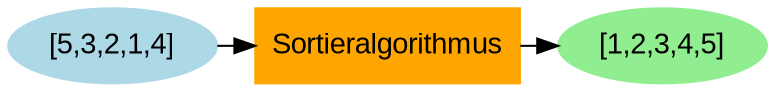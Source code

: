 digraph R {
  { rank=same "Eingabe" "Algorithmus" "Ausgabe" }
  "Eingabe"[color="lightblue",style="filled",label="[5,3,2,1,4]",fontname="Arial"]
  "Algorithmus"[color="orange",style="filled",shape="box",label="Sortieralgorithmus",fontname="Arial"]
  "Ausgabe"[color="lightgreen",style="filled",label="[1,2,3,4,5]",fontname="Arial"]
  "Eingabe"->"Algorithmus"->"Ausgabe"
}
